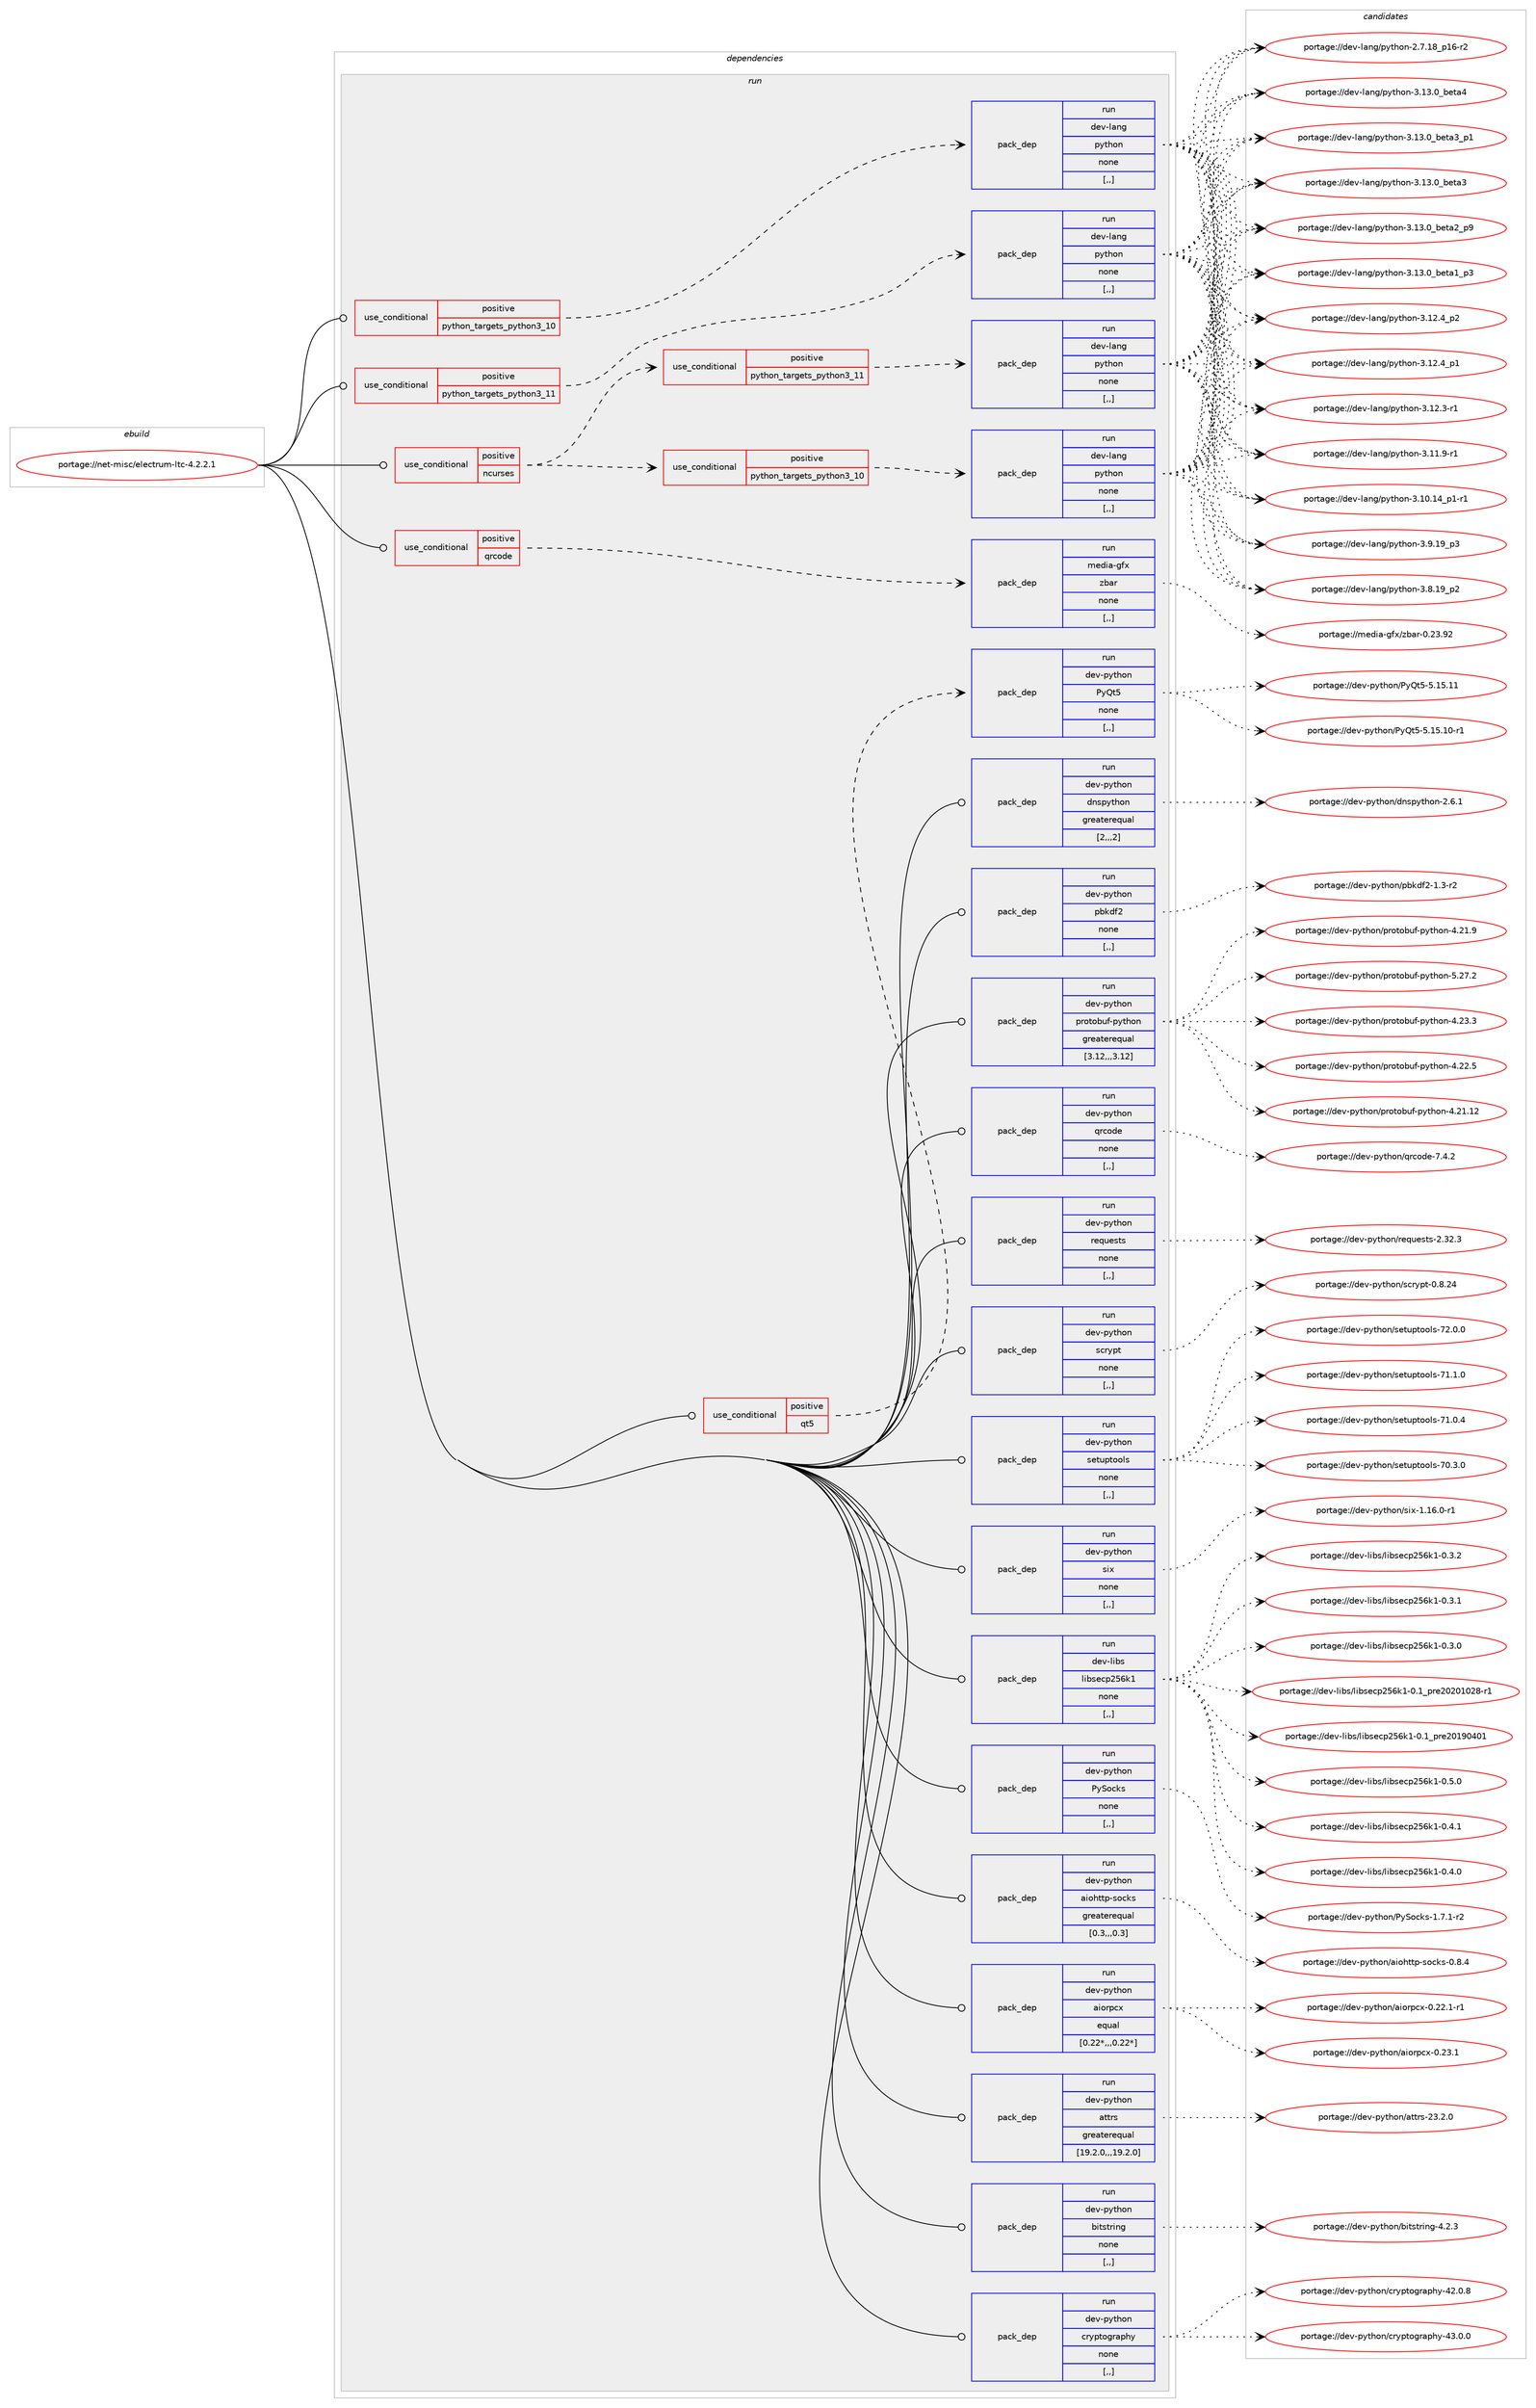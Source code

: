 digraph prolog {

# *************
# Graph options
# *************

newrank=true;
concentrate=true;
compound=true;
graph [rankdir=LR,fontname=Helvetica,fontsize=10,ranksep=1.5];#, ranksep=2.5, nodesep=0.2];
edge  [arrowhead=vee];
node  [fontname=Helvetica,fontsize=10];

# **********
# The ebuild
# **********

subgraph cluster_leftcol {
color=gray;
label=<<i>ebuild</i>>;
id [label="portage://net-misc/electrum-ltc-4.2.2.1", color=red, width=4, href="../net-misc/electrum-ltc-4.2.2.1.svg"];
}

# ****************
# The dependencies
# ****************

subgraph cluster_midcol {
color=gray;
label=<<i>dependencies</i>>;
subgraph cluster_compile {
fillcolor="#eeeeee";
style=filled;
label=<<i>compile</i>>;
}
subgraph cluster_compileandrun {
fillcolor="#eeeeee";
style=filled;
label=<<i>compile and run</i>>;
}
subgraph cluster_run {
fillcolor="#eeeeee";
style=filled;
label=<<i>run</i>>;
subgraph cond97041 {
dependency369159 [label=<<TABLE BORDER="0" CELLBORDER="1" CELLSPACING="0" CELLPADDING="4"><TR><TD ROWSPAN="3" CELLPADDING="10">use_conditional</TD></TR><TR><TD>positive</TD></TR><TR><TD>ncurses</TD></TR></TABLE>>, shape=none, color=red];
subgraph cond97042 {
dependency369160 [label=<<TABLE BORDER="0" CELLBORDER="1" CELLSPACING="0" CELLPADDING="4"><TR><TD ROWSPAN="3" CELLPADDING="10">use_conditional</TD></TR><TR><TD>positive</TD></TR><TR><TD>python_targets_python3_10</TD></TR></TABLE>>, shape=none, color=red];
subgraph pack269457 {
dependency369161 [label=<<TABLE BORDER="0" CELLBORDER="1" CELLSPACING="0" CELLPADDING="4" WIDTH="220"><TR><TD ROWSPAN="6" CELLPADDING="30">pack_dep</TD></TR><TR><TD WIDTH="110">run</TD></TR><TR><TD>dev-lang</TD></TR><TR><TD>python</TD></TR><TR><TD>none</TD></TR><TR><TD>[,,]</TD></TR></TABLE>>, shape=none, color=blue];
}
dependency369160:e -> dependency369161:w [weight=20,style="dashed",arrowhead="vee"];
}
dependency369159:e -> dependency369160:w [weight=20,style="dashed",arrowhead="vee"];
subgraph cond97043 {
dependency369162 [label=<<TABLE BORDER="0" CELLBORDER="1" CELLSPACING="0" CELLPADDING="4"><TR><TD ROWSPAN="3" CELLPADDING="10">use_conditional</TD></TR><TR><TD>positive</TD></TR><TR><TD>python_targets_python3_11</TD></TR></TABLE>>, shape=none, color=red];
subgraph pack269458 {
dependency369163 [label=<<TABLE BORDER="0" CELLBORDER="1" CELLSPACING="0" CELLPADDING="4" WIDTH="220"><TR><TD ROWSPAN="6" CELLPADDING="30">pack_dep</TD></TR><TR><TD WIDTH="110">run</TD></TR><TR><TD>dev-lang</TD></TR><TR><TD>python</TD></TR><TR><TD>none</TD></TR><TR><TD>[,,]</TD></TR></TABLE>>, shape=none, color=blue];
}
dependency369162:e -> dependency369163:w [weight=20,style="dashed",arrowhead="vee"];
}
dependency369159:e -> dependency369162:w [weight=20,style="dashed",arrowhead="vee"];
}
id:e -> dependency369159:w [weight=20,style="solid",arrowhead="odot"];
subgraph cond97044 {
dependency369164 [label=<<TABLE BORDER="0" CELLBORDER="1" CELLSPACING="0" CELLPADDING="4"><TR><TD ROWSPAN="3" CELLPADDING="10">use_conditional</TD></TR><TR><TD>positive</TD></TR><TR><TD>python_targets_python3_10</TD></TR></TABLE>>, shape=none, color=red];
subgraph pack269459 {
dependency369165 [label=<<TABLE BORDER="0" CELLBORDER="1" CELLSPACING="0" CELLPADDING="4" WIDTH="220"><TR><TD ROWSPAN="6" CELLPADDING="30">pack_dep</TD></TR><TR><TD WIDTH="110">run</TD></TR><TR><TD>dev-lang</TD></TR><TR><TD>python</TD></TR><TR><TD>none</TD></TR><TR><TD>[,,]</TD></TR></TABLE>>, shape=none, color=blue];
}
dependency369164:e -> dependency369165:w [weight=20,style="dashed",arrowhead="vee"];
}
id:e -> dependency369164:w [weight=20,style="solid",arrowhead="odot"];
subgraph cond97045 {
dependency369166 [label=<<TABLE BORDER="0" CELLBORDER="1" CELLSPACING="0" CELLPADDING="4"><TR><TD ROWSPAN="3" CELLPADDING="10">use_conditional</TD></TR><TR><TD>positive</TD></TR><TR><TD>python_targets_python3_11</TD></TR></TABLE>>, shape=none, color=red];
subgraph pack269460 {
dependency369167 [label=<<TABLE BORDER="0" CELLBORDER="1" CELLSPACING="0" CELLPADDING="4" WIDTH="220"><TR><TD ROWSPAN="6" CELLPADDING="30">pack_dep</TD></TR><TR><TD WIDTH="110">run</TD></TR><TR><TD>dev-lang</TD></TR><TR><TD>python</TD></TR><TR><TD>none</TD></TR><TR><TD>[,,]</TD></TR></TABLE>>, shape=none, color=blue];
}
dependency369166:e -> dependency369167:w [weight=20,style="dashed",arrowhead="vee"];
}
id:e -> dependency369166:w [weight=20,style="solid",arrowhead="odot"];
subgraph cond97046 {
dependency369168 [label=<<TABLE BORDER="0" CELLBORDER="1" CELLSPACING="0" CELLPADDING="4"><TR><TD ROWSPAN="3" CELLPADDING="10">use_conditional</TD></TR><TR><TD>positive</TD></TR><TR><TD>qrcode</TD></TR></TABLE>>, shape=none, color=red];
subgraph pack269461 {
dependency369169 [label=<<TABLE BORDER="0" CELLBORDER="1" CELLSPACING="0" CELLPADDING="4" WIDTH="220"><TR><TD ROWSPAN="6" CELLPADDING="30">pack_dep</TD></TR><TR><TD WIDTH="110">run</TD></TR><TR><TD>media-gfx</TD></TR><TR><TD>zbar</TD></TR><TR><TD>none</TD></TR><TR><TD>[,,]</TD></TR></TABLE>>, shape=none, color=blue];
}
dependency369168:e -> dependency369169:w [weight=20,style="dashed",arrowhead="vee"];
}
id:e -> dependency369168:w [weight=20,style="solid",arrowhead="odot"];
subgraph cond97047 {
dependency369170 [label=<<TABLE BORDER="0" CELLBORDER="1" CELLSPACING="0" CELLPADDING="4"><TR><TD ROWSPAN="3" CELLPADDING="10">use_conditional</TD></TR><TR><TD>positive</TD></TR><TR><TD>qt5</TD></TR></TABLE>>, shape=none, color=red];
subgraph pack269462 {
dependency369171 [label=<<TABLE BORDER="0" CELLBORDER="1" CELLSPACING="0" CELLPADDING="4" WIDTH="220"><TR><TD ROWSPAN="6" CELLPADDING="30">pack_dep</TD></TR><TR><TD WIDTH="110">run</TD></TR><TR><TD>dev-python</TD></TR><TR><TD>PyQt5</TD></TR><TR><TD>none</TD></TR><TR><TD>[,,]</TD></TR></TABLE>>, shape=none, color=blue];
}
dependency369170:e -> dependency369171:w [weight=20,style="dashed",arrowhead="vee"];
}
id:e -> dependency369170:w [weight=20,style="solid",arrowhead="odot"];
subgraph pack269463 {
dependency369172 [label=<<TABLE BORDER="0" CELLBORDER="1" CELLSPACING="0" CELLPADDING="4" WIDTH="220"><TR><TD ROWSPAN="6" CELLPADDING="30">pack_dep</TD></TR><TR><TD WIDTH="110">run</TD></TR><TR><TD>dev-libs</TD></TR><TR><TD>libsecp256k1</TD></TR><TR><TD>none</TD></TR><TR><TD>[,,]</TD></TR></TABLE>>, shape=none, color=blue];
}
id:e -> dependency369172:w [weight=20,style="solid",arrowhead="odot"];
subgraph pack269464 {
dependency369173 [label=<<TABLE BORDER="0" CELLBORDER="1" CELLSPACING="0" CELLPADDING="4" WIDTH="220"><TR><TD ROWSPAN="6" CELLPADDING="30">pack_dep</TD></TR><TR><TD WIDTH="110">run</TD></TR><TR><TD>dev-python</TD></TR><TR><TD>PySocks</TD></TR><TR><TD>none</TD></TR><TR><TD>[,,]</TD></TR></TABLE>>, shape=none, color=blue];
}
id:e -> dependency369173:w [weight=20,style="solid",arrowhead="odot"];
subgraph pack269465 {
dependency369174 [label=<<TABLE BORDER="0" CELLBORDER="1" CELLSPACING="0" CELLPADDING="4" WIDTH="220"><TR><TD ROWSPAN="6" CELLPADDING="30">pack_dep</TD></TR><TR><TD WIDTH="110">run</TD></TR><TR><TD>dev-python</TD></TR><TR><TD>aiohttp-socks</TD></TR><TR><TD>greaterequal</TD></TR><TR><TD>[0.3,,,0.3]</TD></TR></TABLE>>, shape=none, color=blue];
}
id:e -> dependency369174:w [weight=20,style="solid",arrowhead="odot"];
subgraph pack269466 {
dependency369175 [label=<<TABLE BORDER="0" CELLBORDER="1" CELLSPACING="0" CELLPADDING="4" WIDTH="220"><TR><TD ROWSPAN="6" CELLPADDING="30">pack_dep</TD></TR><TR><TD WIDTH="110">run</TD></TR><TR><TD>dev-python</TD></TR><TR><TD>aiorpcx</TD></TR><TR><TD>equal</TD></TR><TR><TD>[0.22*,,,0.22*]</TD></TR></TABLE>>, shape=none, color=blue];
}
id:e -> dependency369175:w [weight=20,style="solid",arrowhead="odot"];
subgraph pack269467 {
dependency369176 [label=<<TABLE BORDER="0" CELLBORDER="1" CELLSPACING="0" CELLPADDING="4" WIDTH="220"><TR><TD ROWSPAN="6" CELLPADDING="30">pack_dep</TD></TR><TR><TD WIDTH="110">run</TD></TR><TR><TD>dev-python</TD></TR><TR><TD>attrs</TD></TR><TR><TD>greaterequal</TD></TR><TR><TD>[19.2.0,,,19.2.0]</TD></TR></TABLE>>, shape=none, color=blue];
}
id:e -> dependency369176:w [weight=20,style="solid",arrowhead="odot"];
subgraph pack269468 {
dependency369177 [label=<<TABLE BORDER="0" CELLBORDER="1" CELLSPACING="0" CELLPADDING="4" WIDTH="220"><TR><TD ROWSPAN="6" CELLPADDING="30">pack_dep</TD></TR><TR><TD WIDTH="110">run</TD></TR><TR><TD>dev-python</TD></TR><TR><TD>bitstring</TD></TR><TR><TD>none</TD></TR><TR><TD>[,,]</TD></TR></TABLE>>, shape=none, color=blue];
}
id:e -> dependency369177:w [weight=20,style="solid",arrowhead="odot"];
subgraph pack269469 {
dependency369178 [label=<<TABLE BORDER="0" CELLBORDER="1" CELLSPACING="0" CELLPADDING="4" WIDTH="220"><TR><TD ROWSPAN="6" CELLPADDING="30">pack_dep</TD></TR><TR><TD WIDTH="110">run</TD></TR><TR><TD>dev-python</TD></TR><TR><TD>cryptography</TD></TR><TR><TD>none</TD></TR><TR><TD>[,,]</TD></TR></TABLE>>, shape=none, color=blue];
}
id:e -> dependency369178:w [weight=20,style="solid",arrowhead="odot"];
subgraph pack269470 {
dependency369179 [label=<<TABLE BORDER="0" CELLBORDER="1" CELLSPACING="0" CELLPADDING="4" WIDTH="220"><TR><TD ROWSPAN="6" CELLPADDING="30">pack_dep</TD></TR><TR><TD WIDTH="110">run</TD></TR><TR><TD>dev-python</TD></TR><TR><TD>dnspython</TD></TR><TR><TD>greaterequal</TD></TR><TR><TD>[2,,,2]</TD></TR></TABLE>>, shape=none, color=blue];
}
id:e -> dependency369179:w [weight=20,style="solid",arrowhead="odot"];
subgraph pack269471 {
dependency369180 [label=<<TABLE BORDER="0" CELLBORDER="1" CELLSPACING="0" CELLPADDING="4" WIDTH="220"><TR><TD ROWSPAN="6" CELLPADDING="30">pack_dep</TD></TR><TR><TD WIDTH="110">run</TD></TR><TR><TD>dev-python</TD></TR><TR><TD>pbkdf2</TD></TR><TR><TD>none</TD></TR><TR><TD>[,,]</TD></TR></TABLE>>, shape=none, color=blue];
}
id:e -> dependency369180:w [weight=20,style="solid",arrowhead="odot"];
subgraph pack269472 {
dependency369181 [label=<<TABLE BORDER="0" CELLBORDER="1" CELLSPACING="0" CELLPADDING="4" WIDTH="220"><TR><TD ROWSPAN="6" CELLPADDING="30">pack_dep</TD></TR><TR><TD WIDTH="110">run</TD></TR><TR><TD>dev-python</TD></TR><TR><TD>protobuf-python</TD></TR><TR><TD>greaterequal</TD></TR><TR><TD>[3.12,,,3.12]</TD></TR></TABLE>>, shape=none, color=blue];
}
id:e -> dependency369181:w [weight=20,style="solid",arrowhead="odot"];
subgraph pack269473 {
dependency369182 [label=<<TABLE BORDER="0" CELLBORDER="1" CELLSPACING="0" CELLPADDING="4" WIDTH="220"><TR><TD ROWSPAN="6" CELLPADDING="30">pack_dep</TD></TR><TR><TD WIDTH="110">run</TD></TR><TR><TD>dev-python</TD></TR><TR><TD>qrcode</TD></TR><TR><TD>none</TD></TR><TR><TD>[,,]</TD></TR></TABLE>>, shape=none, color=blue];
}
id:e -> dependency369182:w [weight=20,style="solid",arrowhead="odot"];
subgraph pack269474 {
dependency369183 [label=<<TABLE BORDER="0" CELLBORDER="1" CELLSPACING="0" CELLPADDING="4" WIDTH="220"><TR><TD ROWSPAN="6" CELLPADDING="30">pack_dep</TD></TR><TR><TD WIDTH="110">run</TD></TR><TR><TD>dev-python</TD></TR><TR><TD>requests</TD></TR><TR><TD>none</TD></TR><TR><TD>[,,]</TD></TR></TABLE>>, shape=none, color=blue];
}
id:e -> dependency369183:w [weight=20,style="solid",arrowhead="odot"];
subgraph pack269475 {
dependency369184 [label=<<TABLE BORDER="0" CELLBORDER="1" CELLSPACING="0" CELLPADDING="4" WIDTH="220"><TR><TD ROWSPAN="6" CELLPADDING="30">pack_dep</TD></TR><TR><TD WIDTH="110">run</TD></TR><TR><TD>dev-python</TD></TR><TR><TD>scrypt</TD></TR><TR><TD>none</TD></TR><TR><TD>[,,]</TD></TR></TABLE>>, shape=none, color=blue];
}
id:e -> dependency369184:w [weight=20,style="solid",arrowhead="odot"];
subgraph pack269476 {
dependency369185 [label=<<TABLE BORDER="0" CELLBORDER="1" CELLSPACING="0" CELLPADDING="4" WIDTH="220"><TR><TD ROWSPAN="6" CELLPADDING="30">pack_dep</TD></TR><TR><TD WIDTH="110">run</TD></TR><TR><TD>dev-python</TD></TR><TR><TD>setuptools</TD></TR><TR><TD>none</TD></TR><TR><TD>[,,]</TD></TR></TABLE>>, shape=none, color=blue];
}
id:e -> dependency369185:w [weight=20,style="solid",arrowhead="odot"];
subgraph pack269477 {
dependency369186 [label=<<TABLE BORDER="0" CELLBORDER="1" CELLSPACING="0" CELLPADDING="4" WIDTH="220"><TR><TD ROWSPAN="6" CELLPADDING="30">pack_dep</TD></TR><TR><TD WIDTH="110">run</TD></TR><TR><TD>dev-python</TD></TR><TR><TD>six</TD></TR><TR><TD>none</TD></TR><TR><TD>[,,]</TD></TR></TABLE>>, shape=none, color=blue];
}
id:e -> dependency369186:w [weight=20,style="solid",arrowhead="odot"];
}
}

# **************
# The candidates
# **************

subgraph cluster_choices {
rank=same;
color=gray;
label=<<i>candidates</i>>;

subgraph choice269457 {
color=black;
nodesep=1;
choice1001011184510897110103471121211161041111104551464951464895981011169752 [label="portage://dev-lang/python-3.13.0_beta4", color=red, width=4,href="../dev-lang/python-3.13.0_beta4.svg"];
choice10010111845108971101034711212111610411111045514649514648959810111697519511249 [label="portage://dev-lang/python-3.13.0_beta3_p1", color=red, width=4,href="../dev-lang/python-3.13.0_beta3_p1.svg"];
choice1001011184510897110103471121211161041111104551464951464895981011169751 [label="portage://dev-lang/python-3.13.0_beta3", color=red, width=4,href="../dev-lang/python-3.13.0_beta3.svg"];
choice10010111845108971101034711212111610411111045514649514648959810111697509511257 [label="portage://dev-lang/python-3.13.0_beta2_p9", color=red, width=4,href="../dev-lang/python-3.13.0_beta2_p9.svg"];
choice10010111845108971101034711212111610411111045514649514648959810111697499511251 [label="portage://dev-lang/python-3.13.0_beta1_p3", color=red, width=4,href="../dev-lang/python-3.13.0_beta1_p3.svg"];
choice100101118451089711010347112121116104111110455146495046529511250 [label="portage://dev-lang/python-3.12.4_p2", color=red, width=4,href="../dev-lang/python-3.12.4_p2.svg"];
choice100101118451089711010347112121116104111110455146495046529511249 [label="portage://dev-lang/python-3.12.4_p1", color=red, width=4,href="../dev-lang/python-3.12.4_p1.svg"];
choice100101118451089711010347112121116104111110455146495046514511449 [label="portage://dev-lang/python-3.12.3-r1", color=red, width=4,href="../dev-lang/python-3.12.3-r1.svg"];
choice100101118451089711010347112121116104111110455146494946574511449 [label="portage://dev-lang/python-3.11.9-r1", color=red, width=4,href="../dev-lang/python-3.11.9-r1.svg"];
choice100101118451089711010347112121116104111110455146494846495295112494511449 [label="portage://dev-lang/python-3.10.14_p1-r1", color=red, width=4,href="../dev-lang/python-3.10.14_p1-r1.svg"];
choice100101118451089711010347112121116104111110455146574649579511251 [label="portage://dev-lang/python-3.9.19_p3", color=red, width=4,href="../dev-lang/python-3.9.19_p3.svg"];
choice100101118451089711010347112121116104111110455146564649579511250 [label="portage://dev-lang/python-3.8.19_p2", color=red, width=4,href="../dev-lang/python-3.8.19_p2.svg"];
choice100101118451089711010347112121116104111110455046554649569511249544511450 [label="portage://dev-lang/python-2.7.18_p16-r2", color=red, width=4,href="../dev-lang/python-2.7.18_p16-r2.svg"];
dependency369161:e -> choice1001011184510897110103471121211161041111104551464951464895981011169752:w [style=dotted,weight="100"];
dependency369161:e -> choice10010111845108971101034711212111610411111045514649514648959810111697519511249:w [style=dotted,weight="100"];
dependency369161:e -> choice1001011184510897110103471121211161041111104551464951464895981011169751:w [style=dotted,weight="100"];
dependency369161:e -> choice10010111845108971101034711212111610411111045514649514648959810111697509511257:w [style=dotted,weight="100"];
dependency369161:e -> choice10010111845108971101034711212111610411111045514649514648959810111697499511251:w [style=dotted,weight="100"];
dependency369161:e -> choice100101118451089711010347112121116104111110455146495046529511250:w [style=dotted,weight="100"];
dependency369161:e -> choice100101118451089711010347112121116104111110455146495046529511249:w [style=dotted,weight="100"];
dependency369161:e -> choice100101118451089711010347112121116104111110455146495046514511449:w [style=dotted,weight="100"];
dependency369161:e -> choice100101118451089711010347112121116104111110455146494946574511449:w [style=dotted,weight="100"];
dependency369161:e -> choice100101118451089711010347112121116104111110455146494846495295112494511449:w [style=dotted,weight="100"];
dependency369161:e -> choice100101118451089711010347112121116104111110455146574649579511251:w [style=dotted,weight="100"];
dependency369161:e -> choice100101118451089711010347112121116104111110455146564649579511250:w [style=dotted,weight="100"];
dependency369161:e -> choice100101118451089711010347112121116104111110455046554649569511249544511450:w [style=dotted,weight="100"];
}
subgraph choice269458 {
color=black;
nodesep=1;
choice1001011184510897110103471121211161041111104551464951464895981011169752 [label="portage://dev-lang/python-3.13.0_beta4", color=red, width=4,href="../dev-lang/python-3.13.0_beta4.svg"];
choice10010111845108971101034711212111610411111045514649514648959810111697519511249 [label="portage://dev-lang/python-3.13.0_beta3_p1", color=red, width=4,href="../dev-lang/python-3.13.0_beta3_p1.svg"];
choice1001011184510897110103471121211161041111104551464951464895981011169751 [label="portage://dev-lang/python-3.13.0_beta3", color=red, width=4,href="../dev-lang/python-3.13.0_beta3.svg"];
choice10010111845108971101034711212111610411111045514649514648959810111697509511257 [label="portage://dev-lang/python-3.13.0_beta2_p9", color=red, width=4,href="../dev-lang/python-3.13.0_beta2_p9.svg"];
choice10010111845108971101034711212111610411111045514649514648959810111697499511251 [label="portage://dev-lang/python-3.13.0_beta1_p3", color=red, width=4,href="../dev-lang/python-3.13.0_beta1_p3.svg"];
choice100101118451089711010347112121116104111110455146495046529511250 [label="portage://dev-lang/python-3.12.4_p2", color=red, width=4,href="../dev-lang/python-3.12.4_p2.svg"];
choice100101118451089711010347112121116104111110455146495046529511249 [label="portage://dev-lang/python-3.12.4_p1", color=red, width=4,href="../dev-lang/python-3.12.4_p1.svg"];
choice100101118451089711010347112121116104111110455146495046514511449 [label="portage://dev-lang/python-3.12.3-r1", color=red, width=4,href="../dev-lang/python-3.12.3-r1.svg"];
choice100101118451089711010347112121116104111110455146494946574511449 [label="portage://dev-lang/python-3.11.9-r1", color=red, width=4,href="../dev-lang/python-3.11.9-r1.svg"];
choice100101118451089711010347112121116104111110455146494846495295112494511449 [label="portage://dev-lang/python-3.10.14_p1-r1", color=red, width=4,href="../dev-lang/python-3.10.14_p1-r1.svg"];
choice100101118451089711010347112121116104111110455146574649579511251 [label="portage://dev-lang/python-3.9.19_p3", color=red, width=4,href="../dev-lang/python-3.9.19_p3.svg"];
choice100101118451089711010347112121116104111110455146564649579511250 [label="portage://dev-lang/python-3.8.19_p2", color=red, width=4,href="../dev-lang/python-3.8.19_p2.svg"];
choice100101118451089711010347112121116104111110455046554649569511249544511450 [label="portage://dev-lang/python-2.7.18_p16-r2", color=red, width=4,href="../dev-lang/python-2.7.18_p16-r2.svg"];
dependency369163:e -> choice1001011184510897110103471121211161041111104551464951464895981011169752:w [style=dotted,weight="100"];
dependency369163:e -> choice10010111845108971101034711212111610411111045514649514648959810111697519511249:w [style=dotted,weight="100"];
dependency369163:e -> choice1001011184510897110103471121211161041111104551464951464895981011169751:w [style=dotted,weight="100"];
dependency369163:e -> choice10010111845108971101034711212111610411111045514649514648959810111697509511257:w [style=dotted,weight="100"];
dependency369163:e -> choice10010111845108971101034711212111610411111045514649514648959810111697499511251:w [style=dotted,weight="100"];
dependency369163:e -> choice100101118451089711010347112121116104111110455146495046529511250:w [style=dotted,weight="100"];
dependency369163:e -> choice100101118451089711010347112121116104111110455146495046529511249:w [style=dotted,weight="100"];
dependency369163:e -> choice100101118451089711010347112121116104111110455146495046514511449:w [style=dotted,weight="100"];
dependency369163:e -> choice100101118451089711010347112121116104111110455146494946574511449:w [style=dotted,weight="100"];
dependency369163:e -> choice100101118451089711010347112121116104111110455146494846495295112494511449:w [style=dotted,weight="100"];
dependency369163:e -> choice100101118451089711010347112121116104111110455146574649579511251:w [style=dotted,weight="100"];
dependency369163:e -> choice100101118451089711010347112121116104111110455146564649579511250:w [style=dotted,weight="100"];
dependency369163:e -> choice100101118451089711010347112121116104111110455046554649569511249544511450:w [style=dotted,weight="100"];
}
subgraph choice269459 {
color=black;
nodesep=1;
choice1001011184510897110103471121211161041111104551464951464895981011169752 [label="portage://dev-lang/python-3.13.0_beta4", color=red, width=4,href="../dev-lang/python-3.13.0_beta4.svg"];
choice10010111845108971101034711212111610411111045514649514648959810111697519511249 [label="portage://dev-lang/python-3.13.0_beta3_p1", color=red, width=4,href="../dev-lang/python-3.13.0_beta3_p1.svg"];
choice1001011184510897110103471121211161041111104551464951464895981011169751 [label="portage://dev-lang/python-3.13.0_beta3", color=red, width=4,href="../dev-lang/python-3.13.0_beta3.svg"];
choice10010111845108971101034711212111610411111045514649514648959810111697509511257 [label="portage://dev-lang/python-3.13.0_beta2_p9", color=red, width=4,href="../dev-lang/python-3.13.0_beta2_p9.svg"];
choice10010111845108971101034711212111610411111045514649514648959810111697499511251 [label="portage://dev-lang/python-3.13.0_beta1_p3", color=red, width=4,href="../dev-lang/python-3.13.0_beta1_p3.svg"];
choice100101118451089711010347112121116104111110455146495046529511250 [label="portage://dev-lang/python-3.12.4_p2", color=red, width=4,href="../dev-lang/python-3.12.4_p2.svg"];
choice100101118451089711010347112121116104111110455146495046529511249 [label="portage://dev-lang/python-3.12.4_p1", color=red, width=4,href="../dev-lang/python-3.12.4_p1.svg"];
choice100101118451089711010347112121116104111110455146495046514511449 [label="portage://dev-lang/python-3.12.3-r1", color=red, width=4,href="../dev-lang/python-3.12.3-r1.svg"];
choice100101118451089711010347112121116104111110455146494946574511449 [label="portage://dev-lang/python-3.11.9-r1", color=red, width=4,href="../dev-lang/python-3.11.9-r1.svg"];
choice100101118451089711010347112121116104111110455146494846495295112494511449 [label="portage://dev-lang/python-3.10.14_p1-r1", color=red, width=4,href="../dev-lang/python-3.10.14_p1-r1.svg"];
choice100101118451089711010347112121116104111110455146574649579511251 [label="portage://dev-lang/python-3.9.19_p3", color=red, width=4,href="../dev-lang/python-3.9.19_p3.svg"];
choice100101118451089711010347112121116104111110455146564649579511250 [label="portage://dev-lang/python-3.8.19_p2", color=red, width=4,href="../dev-lang/python-3.8.19_p2.svg"];
choice100101118451089711010347112121116104111110455046554649569511249544511450 [label="portage://dev-lang/python-2.7.18_p16-r2", color=red, width=4,href="../dev-lang/python-2.7.18_p16-r2.svg"];
dependency369165:e -> choice1001011184510897110103471121211161041111104551464951464895981011169752:w [style=dotted,weight="100"];
dependency369165:e -> choice10010111845108971101034711212111610411111045514649514648959810111697519511249:w [style=dotted,weight="100"];
dependency369165:e -> choice1001011184510897110103471121211161041111104551464951464895981011169751:w [style=dotted,weight="100"];
dependency369165:e -> choice10010111845108971101034711212111610411111045514649514648959810111697509511257:w [style=dotted,weight="100"];
dependency369165:e -> choice10010111845108971101034711212111610411111045514649514648959810111697499511251:w [style=dotted,weight="100"];
dependency369165:e -> choice100101118451089711010347112121116104111110455146495046529511250:w [style=dotted,weight="100"];
dependency369165:e -> choice100101118451089711010347112121116104111110455146495046529511249:w [style=dotted,weight="100"];
dependency369165:e -> choice100101118451089711010347112121116104111110455146495046514511449:w [style=dotted,weight="100"];
dependency369165:e -> choice100101118451089711010347112121116104111110455146494946574511449:w [style=dotted,weight="100"];
dependency369165:e -> choice100101118451089711010347112121116104111110455146494846495295112494511449:w [style=dotted,weight="100"];
dependency369165:e -> choice100101118451089711010347112121116104111110455146574649579511251:w [style=dotted,weight="100"];
dependency369165:e -> choice100101118451089711010347112121116104111110455146564649579511250:w [style=dotted,weight="100"];
dependency369165:e -> choice100101118451089711010347112121116104111110455046554649569511249544511450:w [style=dotted,weight="100"];
}
subgraph choice269460 {
color=black;
nodesep=1;
choice1001011184510897110103471121211161041111104551464951464895981011169752 [label="portage://dev-lang/python-3.13.0_beta4", color=red, width=4,href="../dev-lang/python-3.13.0_beta4.svg"];
choice10010111845108971101034711212111610411111045514649514648959810111697519511249 [label="portage://dev-lang/python-3.13.0_beta3_p1", color=red, width=4,href="../dev-lang/python-3.13.0_beta3_p1.svg"];
choice1001011184510897110103471121211161041111104551464951464895981011169751 [label="portage://dev-lang/python-3.13.0_beta3", color=red, width=4,href="../dev-lang/python-3.13.0_beta3.svg"];
choice10010111845108971101034711212111610411111045514649514648959810111697509511257 [label="portage://dev-lang/python-3.13.0_beta2_p9", color=red, width=4,href="../dev-lang/python-3.13.0_beta2_p9.svg"];
choice10010111845108971101034711212111610411111045514649514648959810111697499511251 [label="portage://dev-lang/python-3.13.0_beta1_p3", color=red, width=4,href="../dev-lang/python-3.13.0_beta1_p3.svg"];
choice100101118451089711010347112121116104111110455146495046529511250 [label="portage://dev-lang/python-3.12.4_p2", color=red, width=4,href="../dev-lang/python-3.12.4_p2.svg"];
choice100101118451089711010347112121116104111110455146495046529511249 [label="portage://dev-lang/python-3.12.4_p1", color=red, width=4,href="../dev-lang/python-3.12.4_p1.svg"];
choice100101118451089711010347112121116104111110455146495046514511449 [label="portage://dev-lang/python-3.12.3-r1", color=red, width=4,href="../dev-lang/python-3.12.3-r1.svg"];
choice100101118451089711010347112121116104111110455146494946574511449 [label="portage://dev-lang/python-3.11.9-r1", color=red, width=4,href="../dev-lang/python-3.11.9-r1.svg"];
choice100101118451089711010347112121116104111110455146494846495295112494511449 [label="portage://dev-lang/python-3.10.14_p1-r1", color=red, width=4,href="../dev-lang/python-3.10.14_p1-r1.svg"];
choice100101118451089711010347112121116104111110455146574649579511251 [label="portage://dev-lang/python-3.9.19_p3", color=red, width=4,href="../dev-lang/python-3.9.19_p3.svg"];
choice100101118451089711010347112121116104111110455146564649579511250 [label="portage://dev-lang/python-3.8.19_p2", color=red, width=4,href="../dev-lang/python-3.8.19_p2.svg"];
choice100101118451089711010347112121116104111110455046554649569511249544511450 [label="portage://dev-lang/python-2.7.18_p16-r2", color=red, width=4,href="../dev-lang/python-2.7.18_p16-r2.svg"];
dependency369167:e -> choice1001011184510897110103471121211161041111104551464951464895981011169752:w [style=dotted,weight="100"];
dependency369167:e -> choice10010111845108971101034711212111610411111045514649514648959810111697519511249:w [style=dotted,weight="100"];
dependency369167:e -> choice1001011184510897110103471121211161041111104551464951464895981011169751:w [style=dotted,weight="100"];
dependency369167:e -> choice10010111845108971101034711212111610411111045514649514648959810111697509511257:w [style=dotted,weight="100"];
dependency369167:e -> choice10010111845108971101034711212111610411111045514649514648959810111697499511251:w [style=dotted,weight="100"];
dependency369167:e -> choice100101118451089711010347112121116104111110455146495046529511250:w [style=dotted,weight="100"];
dependency369167:e -> choice100101118451089711010347112121116104111110455146495046529511249:w [style=dotted,weight="100"];
dependency369167:e -> choice100101118451089711010347112121116104111110455146495046514511449:w [style=dotted,weight="100"];
dependency369167:e -> choice100101118451089711010347112121116104111110455146494946574511449:w [style=dotted,weight="100"];
dependency369167:e -> choice100101118451089711010347112121116104111110455146494846495295112494511449:w [style=dotted,weight="100"];
dependency369167:e -> choice100101118451089711010347112121116104111110455146574649579511251:w [style=dotted,weight="100"];
dependency369167:e -> choice100101118451089711010347112121116104111110455146564649579511250:w [style=dotted,weight="100"];
dependency369167:e -> choice100101118451089711010347112121116104111110455046554649569511249544511450:w [style=dotted,weight="100"];
}
subgraph choice269461 {
color=black;
nodesep=1;
choice10910110010597451031021204712298971144548465051465750 [label="portage://media-gfx/zbar-0.23.92", color=red, width=4,href="../media-gfx/zbar-0.23.92.svg"];
dependency369169:e -> choice10910110010597451031021204712298971144548465051465750:w [style=dotted,weight="100"];
}
subgraph choice269462 {
color=black;
nodesep=1;
choice10010111845112121116104111110478012181116534553464953464949 [label="portage://dev-python/PyQt5-5.15.11", color=red, width=4,href="../dev-python/PyQt5-5.15.11.svg"];
choice100101118451121211161041111104780121811165345534649534649484511449 [label="portage://dev-python/PyQt5-5.15.10-r1", color=red, width=4,href="../dev-python/PyQt5-5.15.10-r1.svg"];
dependency369171:e -> choice10010111845112121116104111110478012181116534553464953464949:w [style=dotted,weight="100"];
dependency369171:e -> choice100101118451121211161041111104780121811165345534649534649484511449:w [style=dotted,weight="100"];
}
subgraph choice269463 {
color=black;
nodesep=1;
choice100101118451081059811547108105981151019911250535410749454846534648 [label="portage://dev-libs/libsecp256k1-0.5.0", color=red, width=4,href="../dev-libs/libsecp256k1-0.5.0.svg"];
choice100101118451081059811547108105981151019911250535410749454846524649 [label="portage://dev-libs/libsecp256k1-0.4.1", color=red, width=4,href="../dev-libs/libsecp256k1-0.4.1.svg"];
choice100101118451081059811547108105981151019911250535410749454846524648 [label="portage://dev-libs/libsecp256k1-0.4.0", color=red, width=4,href="../dev-libs/libsecp256k1-0.4.0.svg"];
choice100101118451081059811547108105981151019911250535410749454846514650 [label="portage://dev-libs/libsecp256k1-0.3.2", color=red, width=4,href="../dev-libs/libsecp256k1-0.3.2.svg"];
choice100101118451081059811547108105981151019911250535410749454846514649 [label="portage://dev-libs/libsecp256k1-0.3.1", color=red, width=4,href="../dev-libs/libsecp256k1-0.3.1.svg"];
choice100101118451081059811547108105981151019911250535410749454846514648 [label="portage://dev-libs/libsecp256k1-0.3.0", color=red, width=4,href="../dev-libs/libsecp256k1-0.3.0.svg"];
choice100101118451081059811547108105981151019911250535410749454846499511211410150485048494850564511449 [label="portage://dev-libs/libsecp256k1-0.1_pre20201028-r1", color=red, width=4,href="../dev-libs/libsecp256k1-0.1_pre20201028-r1.svg"];
choice10010111845108105981154710810598115101991125053541074945484649951121141015048495748524849 [label="portage://dev-libs/libsecp256k1-0.1_pre20190401", color=red, width=4,href="../dev-libs/libsecp256k1-0.1_pre20190401.svg"];
dependency369172:e -> choice100101118451081059811547108105981151019911250535410749454846534648:w [style=dotted,weight="100"];
dependency369172:e -> choice100101118451081059811547108105981151019911250535410749454846524649:w [style=dotted,weight="100"];
dependency369172:e -> choice100101118451081059811547108105981151019911250535410749454846524648:w [style=dotted,weight="100"];
dependency369172:e -> choice100101118451081059811547108105981151019911250535410749454846514650:w [style=dotted,weight="100"];
dependency369172:e -> choice100101118451081059811547108105981151019911250535410749454846514649:w [style=dotted,weight="100"];
dependency369172:e -> choice100101118451081059811547108105981151019911250535410749454846514648:w [style=dotted,weight="100"];
dependency369172:e -> choice100101118451081059811547108105981151019911250535410749454846499511211410150485048494850564511449:w [style=dotted,weight="100"];
dependency369172:e -> choice10010111845108105981154710810598115101991125053541074945484649951121141015048495748524849:w [style=dotted,weight="100"];
}
subgraph choice269464 {
color=black;
nodesep=1;
choice10010111845112121116104111110478012183111991071154549465546494511450 [label="portage://dev-python/PySocks-1.7.1-r2", color=red, width=4,href="../dev-python/PySocks-1.7.1-r2.svg"];
dependency369173:e -> choice10010111845112121116104111110478012183111991071154549465546494511450:w [style=dotted,weight="100"];
}
subgraph choice269465 {
color=black;
nodesep=1;
choice1001011184511212111610411111047971051111041161161124511511199107115454846564652 [label="portage://dev-python/aiohttp-socks-0.8.4", color=red, width=4,href="../dev-python/aiohttp-socks-0.8.4.svg"];
dependency369174:e -> choice1001011184511212111610411111047971051111041161161124511511199107115454846564652:w [style=dotted,weight="100"];
}
subgraph choice269466 {
color=black;
nodesep=1;
choice1001011184511212111610411111047971051111141129912045484650514649 [label="portage://dev-python/aiorpcx-0.23.1", color=red, width=4,href="../dev-python/aiorpcx-0.23.1.svg"];
choice10010111845112121116104111110479710511111411299120454846505046494511449 [label="portage://dev-python/aiorpcx-0.22.1-r1", color=red, width=4,href="../dev-python/aiorpcx-0.22.1-r1.svg"];
dependency369175:e -> choice1001011184511212111610411111047971051111141129912045484650514649:w [style=dotted,weight="100"];
dependency369175:e -> choice10010111845112121116104111110479710511111411299120454846505046494511449:w [style=dotted,weight="100"];
}
subgraph choice269467 {
color=black;
nodesep=1;
choice10010111845112121116104111110479711611611411545505146504648 [label="portage://dev-python/attrs-23.2.0", color=red, width=4,href="../dev-python/attrs-23.2.0.svg"];
dependency369176:e -> choice10010111845112121116104111110479711611611411545505146504648:w [style=dotted,weight="100"];
}
subgraph choice269468 {
color=black;
nodesep=1;
choice100101118451121211161041111104798105116115116114105110103455246504651 [label="portage://dev-python/bitstring-4.2.3", color=red, width=4,href="../dev-python/bitstring-4.2.3.svg"];
dependency369177:e -> choice100101118451121211161041111104798105116115116114105110103455246504651:w [style=dotted,weight="100"];
}
subgraph choice269469 {
color=black;
nodesep=1;
choice1001011184511212111610411111047991141211121161111031149711210412145525146484648 [label="portage://dev-python/cryptography-43.0.0", color=red, width=4,href="../dev-python/cryptography-43.0.0.svg"];
choice1001011184511212111610411111047991141211121161111031149711210412145525046484656 [label="portage://dev-python/cryptography-42.0.8", color=red, width=4,href="../dev-python/cryptography-42.0.8.svg"];
dependency369178:e -> choice1001011184511212111610411111047991141211121161111031149711210412145525146484648:w [style=dotted,weight="100"];
dependency369178:e -> choice1001011184511212111610411111047991141211121161111031149711210412145525046484656:w [style=dotted,weight="100"];
}
subgraph choice269470 {
color=black;
nodesep=1;
choice1001011184511212111610411111047100110115112121116104111110455046544649 [label="portage://dev-python/dnspython-2.6.1", color=red, width=4,href="../dev-python/dnspython-2.6.1.svg"];
dependency369179:e -> choice1001011184511212111610411111047100110115112121116104111110455046544649:w [style=dotted,weight="100"];
}
subgraph choice269471 {
color=black;
nodesep=1;
choice10010111845112121116104111110471129810710010250454946514511450 [label="portage://dev-python/pbkdf2-1.3-r2", color=red, width=4,href="../dev-python/pbkdf2-1.3-r2.svg"];
dependency369180:e -> choice10010111845112121116104111110471129810710010250454946514511450:w [style=dotted,weight="100"];
}
subgraph choice269472 {
color=black;
nodesep=1;
choice1001011184511212111610411111047112114111116111981171024511212111610411111045534650554650 [label="portage://dev-python/protobuf-python-5.27.2", color=red, width=4,href="../dev-python/protobuf-python-5.27.2.svg"];
choice1001011184511212111610411111047112114111116111981171024511212111610411111045524650514651 [label="portage://dev-python/protobuf-python-4.23.3", color=red, width=4,href="../dev-python/protobuf-python-4.23.3.svg"];
choice1001011184511212111610411111047112114111116111981171024511212111610411111045524650504653 [label="portage://dev-python/protobuf-python-4.22.5", color=red, width=4,href="../dev-python/protobuf-python-4.22.5.svg"];
choice100101118451121211161041111104711211411111611198117102451121211161041111104552465049464950 [label="portage://dev-python/protobuf-python-4.21.12", color=red, width=4,href="../dev-python/protobuf-python-4.21.12.svg"];
choice1001011184511212111610411111047112114111116111981171024511212111610411111045524650494657 [label="portage://dev-python/protobuf-python-4.21.9", color=red, width=4,href="../dev-python/protobuf-python-4.21.9.svg"];
dependency369181:e -> choice1001011184511212111610411111047112114111116111981171024511212111610411111045534650554650:w [style=dotted,weight="100"];
dependency369181:e -> choice1001011184511212111610411111047112114111116111981171024511212111610411111045524650514651:w [style=dotted,weight="100"];
dependency369181:e -> choice1001011184511212111610411111047112114111116111981171024511212111610411111045524650504653:w [style=dotted,weight="100"];
dependency369181:e -> choice100101118451121211161041111104711211411111611198117102451121211161041111104552465049464950:w [style=dotted,weight="100"];
dependency369181:e -> choice1001011184511212111610411111047112114111116111981171024511212111610411111045524650494657:w [style=dotted,weight="100"];
}
subgraph choice269473 {
color=black;
nodesep=1;
choice100101118451121211161041111104711311499111100101455546524650 [label="portage://dev-python/qrcode-7.4.2", color=red, width=4,href="../dev-python/qrcode-7.4.2.svg"];
dependency369182:e -> choice100101118451121211161041111104711311499111100101455546524650:w [style=dotted,weight="100"];
}
subgraph choice269474 {
color=black;
nodesep=1;
choice100101118451121211161041111104711410111311710111511611545504651504651 [label="portage://dev-python/requests-2.32.3", color=red, width=4,href="../dev-python/requests-2.32.3.svg"];
dependency369183:e -> choice100101118451121211161041111104711410111311710111511611545504651504651:w [style=dotted,weight="100"];
}
subgraph choice269475 {
color=black;
nodesep=1;
choice10010111845112121116104111110471159911412111211645484656465052 [label="portage://dev-python/scrypt-0.8.24", color=red, width=4,href="../dev-python/scrypt-0.8.24.svg"];
dependency369184:e -> choice10010111845112121116104111110471159911412111211645484656465052:w [style=dotted,weight="100"];
}
subgraph choice269476 {
color=black;
nodesep=1;
choice100101118451121211161041111104711510111611711211611111110811545555046484648 [label="portage://dev-python/setuptools-72.0.0", color=red, width=4,href="../dev-python/setuptools-72.0.0.svg"];
choice100101118451121211161041111104711510111611711211611111110811545554946494648 [label="portage://dev-python/setuptools-71.1.0", color=red, width=4,href="../dev-python/setuptools-71.1.0.svg"];
choice100101118451121211161041111104711510111611711211611111110811545554946484652 [label="portage://dev-python/setuptools-71.0.4", color=red, width=4,href="../dev-python/setuptools-71.0.4.svg"];
choice100101118451121211161041111104711510111611711211611111110811545554846514648 [label="portage://dev-python/setuptools-70.3.0", color=red, width=4,href="../dev-python/setuptools-70.3.0.svg"];
dependency369185:e -> choice100101118451121211161041111104711510111611711211611111110811545555046484648:w [style=dotted,weight="100"];
dependency369185:e -> choice100101118451121211161041111104711510111611711211611111110811545554946494648:w [style=dotted,weight="100"];
dependency369185:e -> choice100101118451121211161041111104711510111611711211611111110811545554946484652:w [style=dotted,weight="100"];
dependency369185:e -> choice100101118451121211161041111104711510111611711211611111110811545554846514648:w [style=dotted,weight="100"];
}
subgraph choice269477 {
color=black;
nodesep=1;
choice1001011184511212111610411111047115105120454946495446484511449 [label="portage://dev-python/six-1.16.0-r1", color=red, width=4,href="../dev-python/six-1.16.0-r1.svg"];
dependency369186:e -> choice1001011184511212111610411111047115105120454946495446484511449:w [style=dotted,weight="100"];
}
}

}
